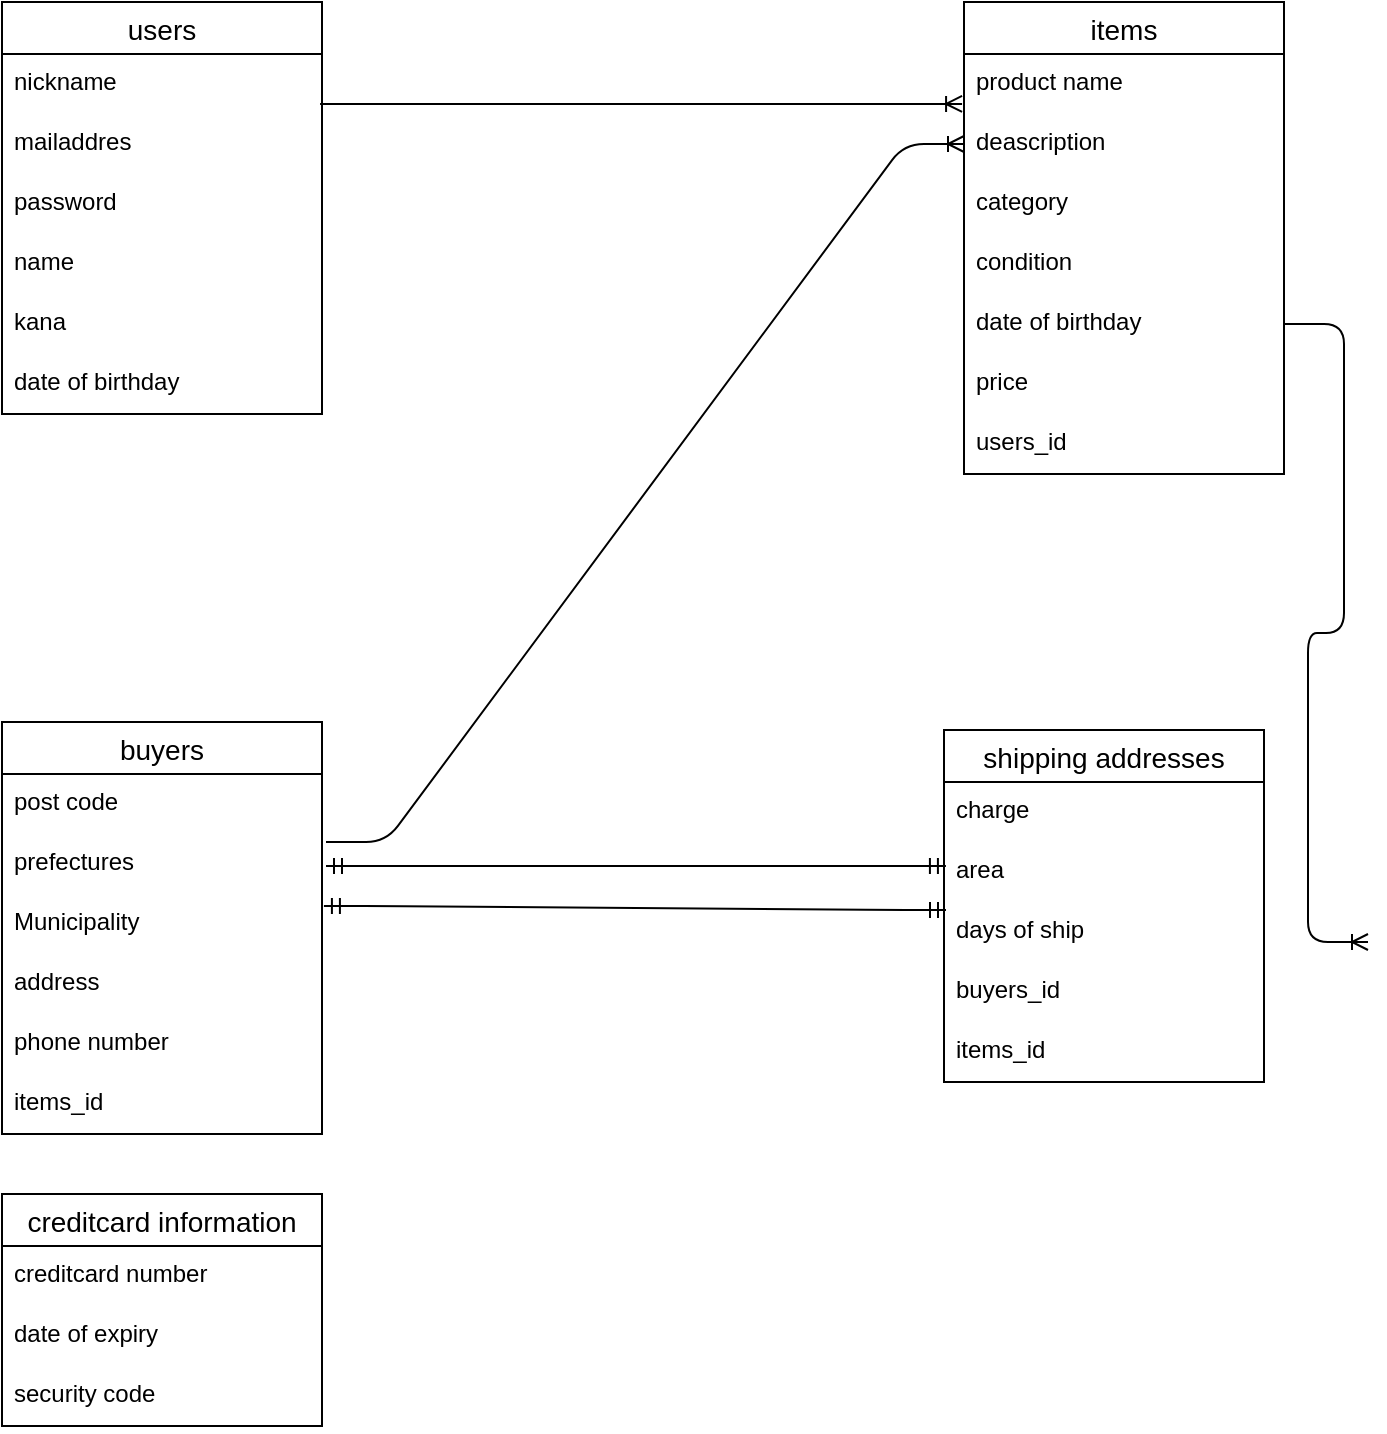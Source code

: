 <mxfile>
    <diagram id="0CHQlWMTXJTUCAGmkoMW" name="ページ1">
        <mxGraphModel dx="898" dy="680" grid="1" gridSize="10" guides="1" tooltips="1" connect="0" arrows="1" fold="1" page="1" pageScale="1" pageWidth="827" pageHeight="1169" math="0" shadow="0">
            <root>
                <mxCell id="0"/>
                <mxCell id="1" parent="0"/>
                <mxCell id="199" value="users" style="swimlane;fontStyle=0;childLayout=stackLayout;horizontal=1;startSize=26;horizontalStack=0;resizeParent=1;resizeParentMax=0;resizeLast=0;collapsible=1;marginBottom=0;align=center;fontSize=14;" vertex="1" parent="1">
                    <mxGeometry x="8" y="70" width="160" height="206" as="geometry"/>
                </mxCell>
                <mxCell id="200" value="nickname" style="text;strokeColor=none;fillColor=none;spacingLeft=4;spacingRight=4;overflow=hidden;rotatable=0;points=[[0,0.5],[1,0.5]];portConstraint=eastwest;fontSize=12;" vertex="1" parent="199">
                    <mxGeometry y="26" width="160" height="30" as="geometry"/>
                </mxCell>
                <mxCell id="201" value="mailaddres" style="text;strokeColor=none;fillColor=none;spacingLeft=4;spacingRight=4;overflow=hidden;rotatable=0;points=[[0,0.5],[1,0.5]];portConstraint=eastwest;fontSize=12;" vertex="1" parent="199">
                    <mxGeometry y="56" width="160" height="30" as="geometry"/>
                </mxCell>
                <mxCell id="202" value="password" style="text;strokeColor=none;fillColor=none;spacingLeft=4;spacingRight=4;overflow=hidden;rotatable=0;points=[[0,0.5],[1,0.5]];portConstraint=eastwest;fontSize=12;" vertex="1" parent="199">
                    <mxGeometry y="86" width="160" height="30" as="geometry"/>
                </mxCell>
                <mxCell id="205" value="name" style="text;strokeColor=none;fillColor=none;spacingLeft=4;spacingRight=4;overflow=hidden;rotatable=0;points=[[0,0.5],[1,0.5]];portConstraint=eastwest;fontSize=12;" vertex="1" parent="199">
                    <mxGeometry y="116" width="160" height="30" as="geometry"/>
                </mxCell>
                <mxCell id="208" value="kana" style="text;strokeColor=none;fillColor=none;spacingLeft=4;spacingRight=4;overflow=hidden;rotatable=0;points=[[0,0.5],[1,0.5]];portConstraint=eastwest;fontSize=12;" vertex="1" parent="199">
                    <mxGeometry y="146" width="160" height="30" as="geometry"/>
                </mxCell>
                <mxCell id="207" value="date of birthday" style="text;strokeColor=none;fillColor=none;spacingLeft=4;spacingRight=4;overflow=hidden;rotatable=0;points=[[0,0.5],[1,0.5]];portConstraint=eastwest;fontSize=12;" vertex="1" parent="199">
                    <mxGeometry y="176" width="160" height="30" as="geometry"/>
                </mxCell>
                <mxCell id="209" value="items" style="swimlane;fontStyle=0;childLayout=stackLayout;horizontal=1;startSize=26;horizontalStack=0;resizeParent=1;resizeParentMax=0;resizeLast=0;collapsible=1;marginBottom=0;align=center;fontSize=14;" vertex="1" parent="1">
                    <mxGeometry x="489" y="70" width="160" height="236" as="geometry"/>
                </mxCell>
                <mxCell id="211" value="product name" style="text;strokeColor=none;fillColor=none;spacingLeft=4;spacingRight=4;overflow=hidden;rotatable=0;points=[[0,0.5],[1,0.5]];portConstraint=eastwest;fontSize=12;" vertex="1" parent="209">
                    <mxGeometry y="26" width="160" height="30" as="geometry"/>
                </mxCell>
                <mxCell id="212" value="deascription" style="text;strokeColor=none;fillColor=none;spacingLeft=4;spacingRight=4;overflow=hidden;rotatable=0;points=[[0,0.5],[1,0.5]];portConstraint=eastwest;fontSize=12;" vertex="1" parent="209">
                    <mxGeometry y="56" width="160" height="30" as="geometry"/>
                </mxCell>
                <mxCell id="213" value="category" style="text;strokeColor=none;fillColor=none;spacingLeft=4;spacingRight=4;overflow=hidden;rotatable=0;points=[[0,0.5],[1,0.5]];portConstraint=eastwest;fontSize=12;" vertex="1" parent="209">
                    <mxGeometry y="86" width="160" height="30" as="geometry"/>
                </mxCell>
                <mxCell id="214" value="condition" style="text;strokeColor=none;fillColor=none;spacingLeft=4;spacingRight=4;overflow=hidden;rotatable=0;points=[[0,0.5],[1,0.5]];portConstraint=eastwest;fontSize=12;" vertex="1" parent="209">
                    <mxGeometry y="116" width="160" height="30" as="geometry"/>
                </mxCell>
                <mxCell id="216" value="date of birthday" style="text;strokeColor=none;fillColor=none;spacingLeft=4;spacingRight=4;overflow=hidden;rotatable=0;points=[[0,0.5],[1,0.5]];portConstraint=eastwest;fontSize=12;" vertex="1" parent="209">
                    <mxGeometry y="146" width="160" height="30" as="geometry"/>
                </mxCell>
                <mxCell id="220" value="price" style="text;strokeColor=none;fillColor=none;spacingLeft=4;spacingRight=4;overflow=hidden;rotatable=0;points=[[0,0.5],[1,0.5]];portConstraint=eastwest;fontSize=12;" vertex="1" parent="209">
                    <mxGeometry y="176" width="160" height="30" as="geometry"/>
                </mxCell>
                <mxCell id="260" value="users_id" style="text;strokeColor=none;fillColor=none;spacingLeft=4;spacingRight=4;overflow=hidden;rotatable=0;points=[[0,0.5],[1,0.5]];portConstraint=eastwest;fontSize=12;" vertex="1" parent="209">
                    <mxGeometry y="206" width="160" height="30" as="geometry"/>
                </mxCell>
                <mxCell id="257" value="" style="edgeStyle=entityRelationEdgeStyle;fontSize=12;html=1;endArrow=ERoneToMany;" edge="1" parent="209" target="212">
                    <mxGeometry width="100" height="100" relative="1" as="geometry">
                        <mxPoint x="-319" y="420" as="sourcePoint"/>
                        <mxPoint x="-299" y="620" as="targetPoint"/>
                    </mxGeometry>
                </mxCell>
                <mxCell id="221" value="buyers" style="swimlane;fontStyle=0;childLayout=stackLayout;horizontal=1;startSize=26;horizontalStack=0;resizeParent=1;resizeParentMax=0;resizeLast=0;collapsible=1;marginBottom=0;align=center;fontSize=14;" vertex="1" parent="1">
                    <mxGeometry x="8" y="430" width="160" height="206" as="geometry"/>
                </mxCell>
                <mxCell id="222" value="post code" style="text;strokeColor=none;fillColor=none;spacingLeft=4;spacingRight=4;overflow=hidden;rotatable=0;points=[[0,0.5],[1,0.5]];portConstraint=eastwest;fontSize=12;" vertex="1" parent="221">
                    <mxGeometry y="26" width="160" height="30" as="geometry"/>
                </mxCell>
                <mxCell id="223" value="prefectures" style="text;strokeColor=none;fillColor=none;spacingLeft=4;spacingRight=4;overflow=hidden;rotatable=0;points=[[0,0.5],[1,0.5]];portConstraint=eastwest;fontSize=12;" vertex="1" parent="221">
                    <mxGeometry y="56" width="160" height="30" as="geometry"/>
                </mxCell>
                <mxCell id="224" value="Municipality" style="text;strokeColor=none;fillColor=none;spacingLeft=4;spacingRight=4;overflow=hidden;rotatable=0;points=[[0,0.5],[1,0.5]];portConstraint=eastwest;fontSize=12;" vertex="1" parent="221">
                    <mxGeometry y="86" width="160" height="30" as="geometry"/>
                </mxCell>
                <mxCell id="225" value="address" style="text;strokeColor=none;fillColor=none;spacingLeft=4;spacingRight=4;overflow=hidden;rotatable=0;points=[[0,0.5],[1,0.5]];portConstraint=eastwest;fontSize=12;" vertex="1" parent="221">
                    <mxGeometry y="116" width="160" height="30" as="geometry"/>
                </mxCell>
                <mxCell id="227" value="phone number" style="text;strokeColor=none;fillColor=none;spacingLeft=4;spacingRight=4;overflow=hidden;rotatable=0;points=[[0,0.5],[1,0.5]];portConstraint=eastwest;fontSize=12;" vertex="1" parent="221">
                    <mxGeometry y="146" width="160" height="30" as="geometry"/>
                </mxCell>
                <mxCell id="261" value="items_id" style="text;strokeColor=none;fillColor=none;spacingLeft=4;spacingRight=4;overflow=hidden;rotatable=0;points=[[0,0.5],[1,0.5]];portConstraint=eastwest;fontSize=12;" vertex="1" parent="221">
                    <mxGeometry y="176" width="160" height="30" as="geometry"/>
                </mxCell>
                <mxCell id="229" value="shipping addresses" style="swimlane;fontStyle=0;childLayout=stackLayout;horizontal=1;startSize=26;horizontalStack=0;resizeParent=1;resizeParentMax=0;resizeLast=0;collapsible=1;marginBottom=0;align=center;fontSize=14;" vertex="1" parent="1">
                    <mxGeometry x="479" y="434" width="160" height="176" as="geometry"/>
                </mxCell>
                <mxCell id="230" value="charge" style="text;strokeColor=none;fillColor=none;spacingLeft=4;spacingRight=4;overflow=hidden;rotatable=0;points=[[0,0.5],[1,0.5]];portConstraint=eastwest;fontSize=12;" vertex="1" parent="229">
                    <mxGeometry y="26" width="160" height="30" as="geometry"/>
                </mxCell>
                <mxCell id="231" value="area" style="text;strokeColor=none;fillColor=none;spacingLeft=4;spacingRight=4;overflow=hidden;rotatable=0;points=[[0,0.5],[1,0.5]];portConstraint=eastwest;fontSize=12;" vertex="1" parent="229">
                    <mxGeometry y="56" width="160" height="30" as="geometry"/>
                </mxCell>
                <mxCell id="232" value="days of ship" style="text;strokeColor=none;fillColor=none;spacingLeft=4;spacingRight=4;overflow=hidden;rotatable=0;points=[[0,0.5],[1,0.5]];portConstraint=eastwest;fontSize=12;" vertex="1" parent="229">
                    <mxGeometry y="86" width="160" height="30" as="geometry"/>
                </mxCell>
                <mxCell id="263" value="buyers_id" style="text;strokeColor=none;fillColor=none;spacingLeft=4;spacingRight=4;overflow=hidden;rotatable=0;points=[[0,0.5],[1,0.5]];portConstraint=eastwest;fontSize=12;" vertex="1" parent="229">
                    <mxGeometry y="116" width="160" height="30" as="geometry"/>
                </mxCell>
                <mxCell id="262" value="items_id" style="text;strokeColor=none;fillColor=none;spacingLeft=4;spacingRight=4;overflow=hidden;rotatable=0;points=[[0,0.5],[1,0.5]];portConstraint=eastwest;fontSize=12;" vertex="1" parent="229">
                    <mxGeometry y="146" width="160" height="30" as="geometry"/>
                </mxCell>
                <mxCell id="237" value="creditcard information" style="swimlane;fontStyle=0;childLayout=stackLayout;horizontal=1;startSize=26;horizontalStack=0;resizeParent=1;resizeParentMax=0;resizeLast=0;collapsible=1;marginBottom=0;align=center;fontSize=14;" vertex="1" parent="1">
                    <mxGeometry x="8" y="666" width="160" height="116" as="geometry"/>
                </mxCell>
                <mxCell id="238" value="creditcard number" style="text;strokeColor=none;fillColor=none;spacingLeft=4;spacingRight=4;overflow=hidden;rotatable=0;points=[[0,0.5],[1,0.5]];portConstraint=eastwest;fontSize=12;" vertex="1" parent="237">
                    <mxGeometry y="26" width="160" height="30" as="geometry"/>
                </mxCell>
                <mxCell id="239" value="date of expiry" style="text;strokeColor=none;fillColor=none;spacingLeft=4;spacingRight=4;overflow=hidden;rotatable=0;points=[[0,0.5],[1,0.5]];portConstraint=eastwest;fontSize=12;" vertex="1" parent="237">
                    <mxGeometry y="56" width="160" height="30" as="geometry"/>
                </mxCell>
                <mxCell id="240" value="security code" style="text;strokeColor=none;fillColor=none;spacingLeft=4;spacingRight=4;overflow=hidden;rotatable=0;points=[[0,0.5],[1,0.5]];portConstraint=eastwest;fontSize=12;" vertex="1" parent="237">
                    <mxGeometry y="86" width="160" height="30" as="geometry"/>
                </mxCell>
                <mxCell id="248" value="" style="edgeStyle=entityRelationEdgeStyle;fontSize=12;html=1;endArrow=ERmandOne;startArrow=ERmandOne;exitX=1.006;exitY=0.567;exitDx=0;exitDy=0;exitPerimeter=0;" edge="1" parent="1">
                    <mxGeometry width="100" height="100" relative="1" as="geometry">
                        <mxPoint x="168.96" y="522.01" as="sourcePoint"/>
                        <mxPoint x="480" y="524" as="targetPoint"/>
                    </mxGeometry>
                </mxCell>
                <mxCell id="255" value="" style="edgeStyle=entityRelationEdgeStyle;fontSize=12;html=1;endArrow=ERmandOne;startArrow=ERmandOne;entryX=0.006;entryY=0.5;entryDx=0;entryDy=0;entryPerimeter=0;" edge="1" parent="1">
                    <mxGeometry width="100" height="100" relative="1" as="geometry">
                        <mxPoint x="170" y="502" as="sourcePoint"/>
                        <mxPoint x="479.96" y="502" as="targetPoint"/>
                    </mxGeometry>
                </mxCell>
                <mxCell id="256" value="" style="edgeStyle=entityRelationEdgeStyle;fontSize=12;html=1;endArrow=ERoneToMany;entryX=-0.006;entryY=0.833;entryDx=0;entryDy=0;entryPerimeter=0;exitX=0.994;exitY=-0.167;exitDx=0;exitDy=0;exitPerimeter=0;" edge="1" parent="1" source="201" target="211">
                    <mxGeometry width="100" height="100" relative="1" as="geometry">
                        <mxPoint x="314" y="250" as="sourcePoint"/>
                        <mxPoint x="450" y="150" as="targetPoint"/>
                    </mxGeometry>
                </mxCell>
                <mxCell id="259" value="" style="edgeStyle=entityRelationEdgeStyle;fontSize=12;html=1;endArrow=ERoneToMany;entryX=1.013;entryY=0.667;entryDx=0;entryDy=0;entryPerimeter=0;" edge="1" parent="1" source="216" target="234">
                    <mxGeometry width="100" height="100" relative="1" as="geometry">
                        <mxPoint x="450" y="290" as="sourcePoint"/>
                        <mxPoint x="691" y="540" as="targetPoint"/>
                    </mxGeometry>
                </mxCell>
            </root>
        </mxGraphModel>
    </diagram>
</mxfile>